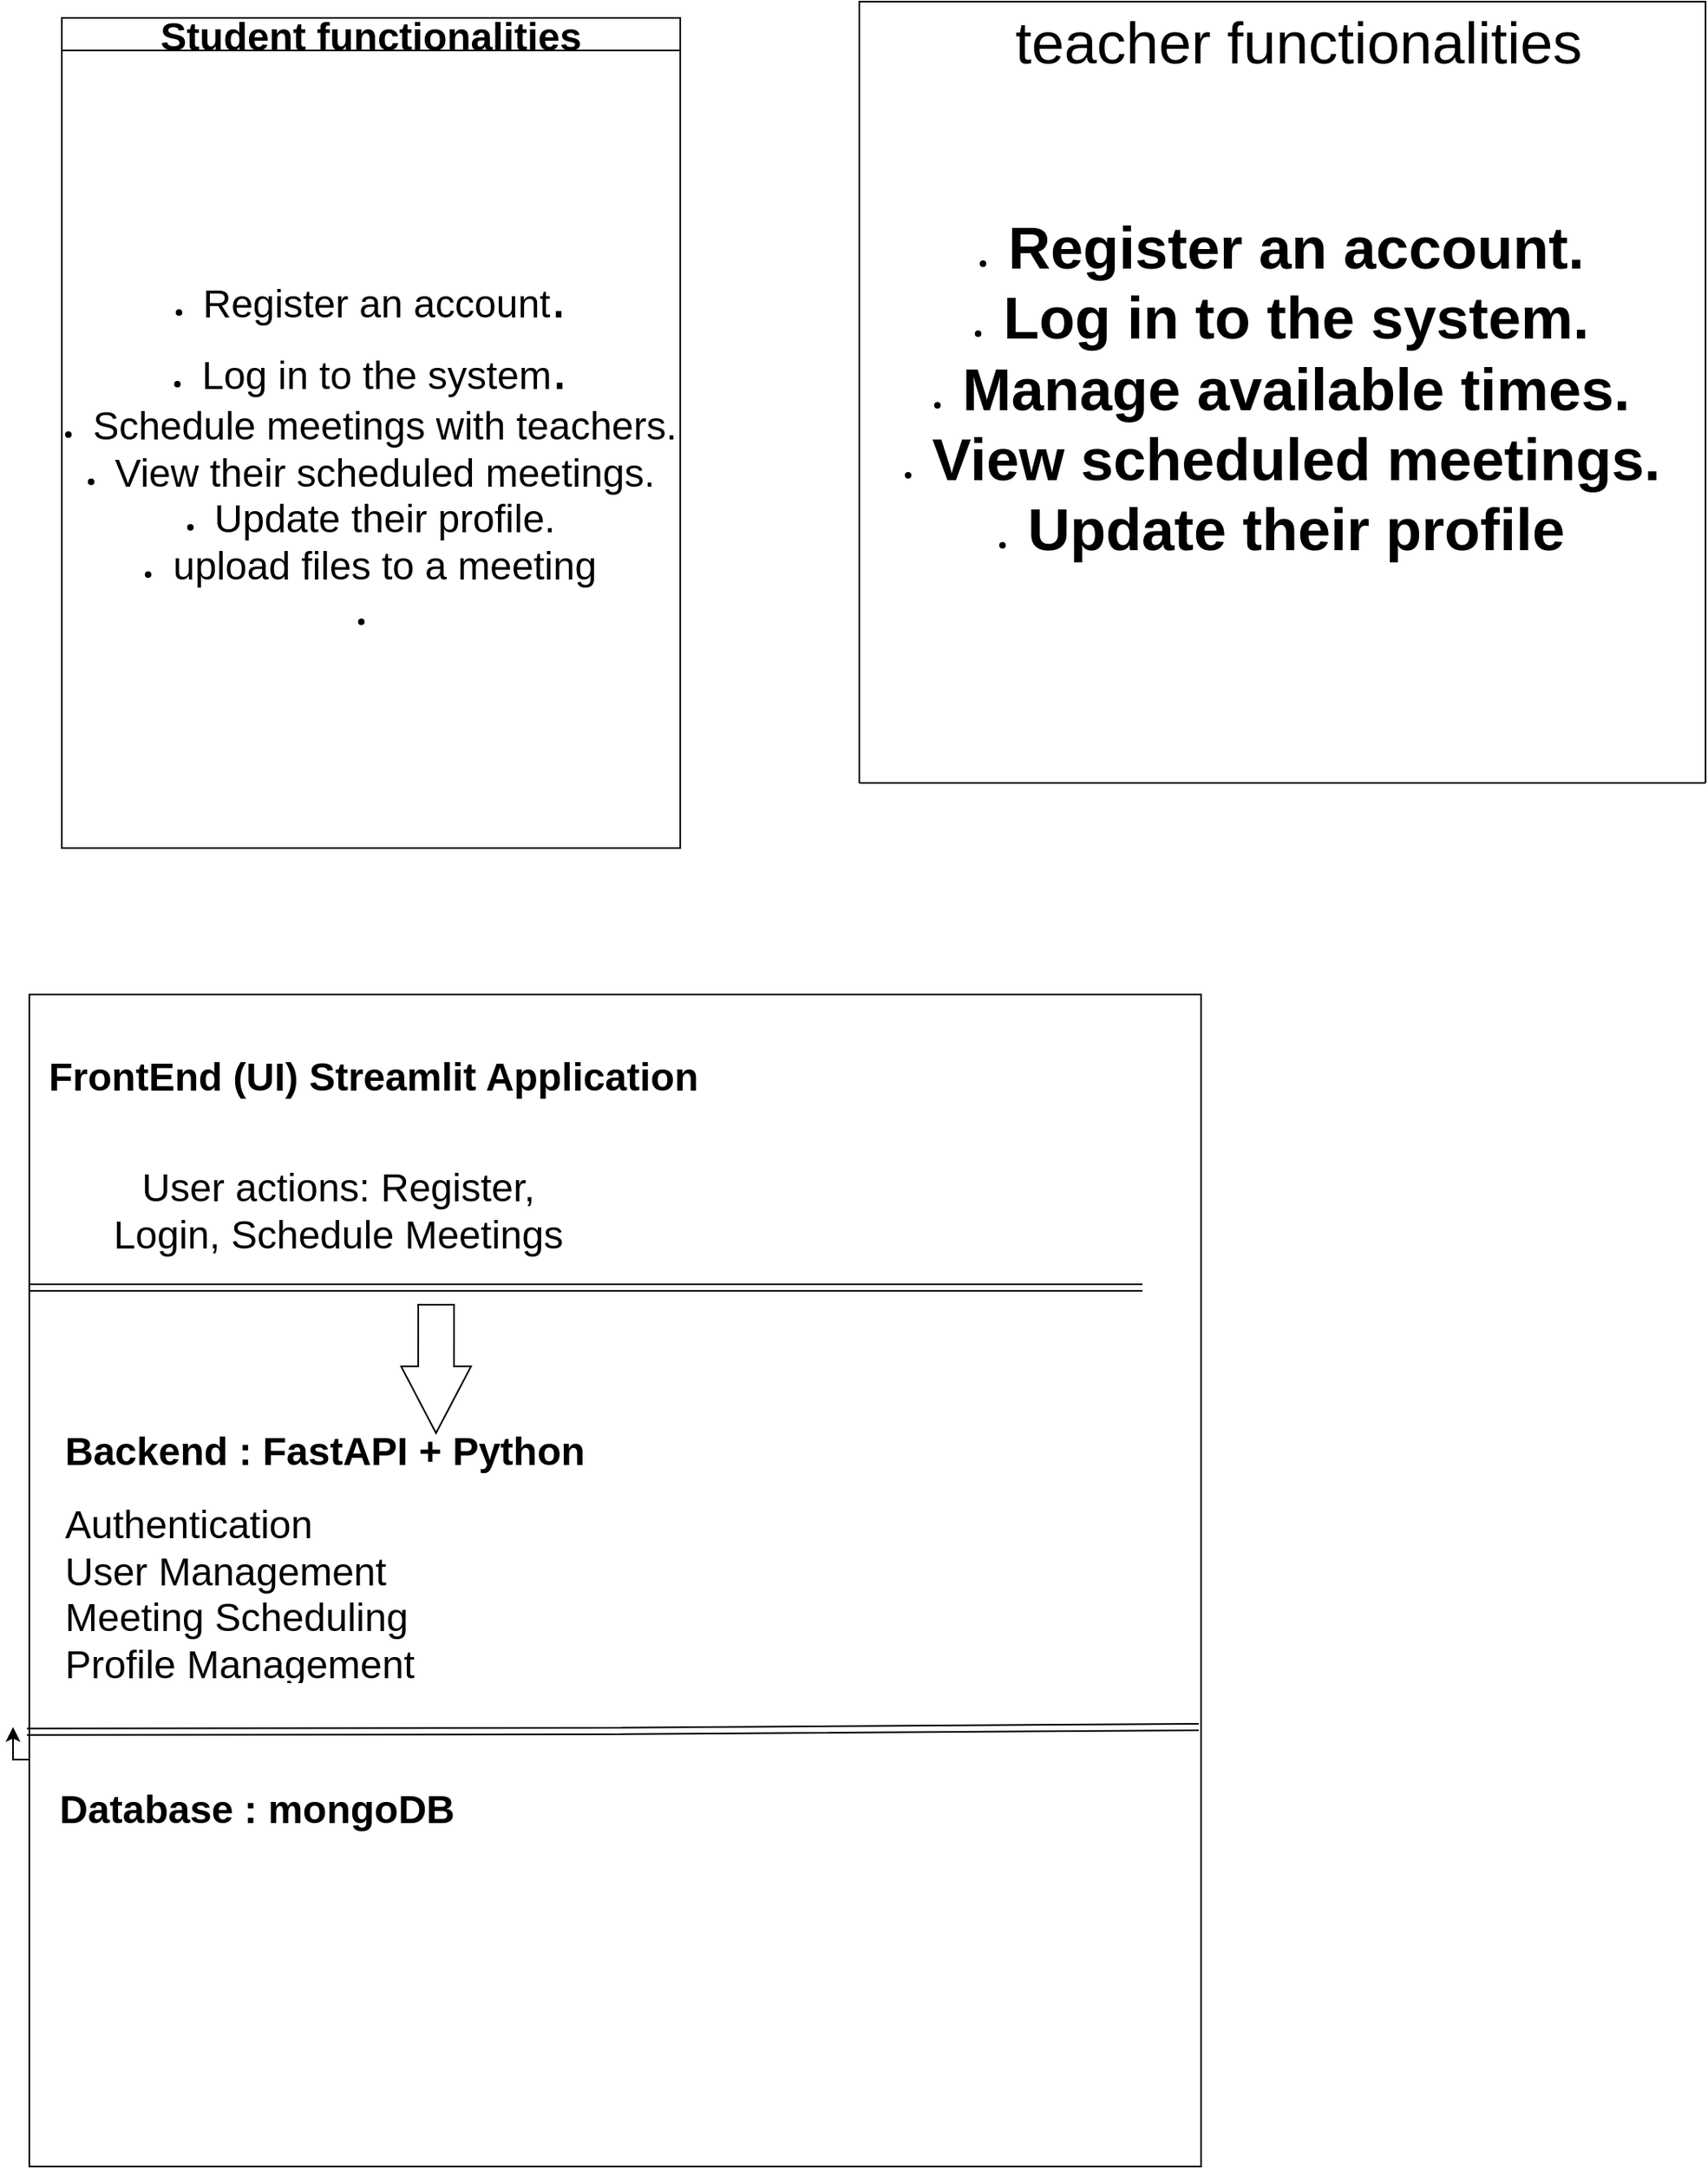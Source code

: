 <mxfile version="25.0.3">
  <diagram name="Page-1" id="9f46799a-70d6-7492-0946-bef42562c5a5">
    <mxGraphModel dx="2066" dy="1107" grid="1" gridSize="10" guides="1" tooltips="1" connect="1" arrows="1" fold="1" page="1" pageScale="1" pageWidth="1100" pageHeight="850" background="none" math="0" shadow="0">
      <root>
        <mxCell id="0" />
        <mxCell id="1" parent="0" />
        <mxCell id="sqjv3KcxAam_sozWtUgp-1" value="&lt;font style=&quot;font-size: 24px;&quot;&gt;Student functionalities&lt;/font&gt;" style="swimlane;whiteSpace=wrap;html=1;" vertex="1" parent="1">
          <mxGeometry x="80" y="30" width="380" height="510" as="geometry" />
        </mxCell>
        <mxCell id="sqjv3KcxAam_sozWtUgp-14" value="" style="edgeStyle=orthogonalEdgeStyle;rounded=0;orthogonalLoop=1;jettySize=auto;html=1;" edge="1" parent="sqjv3KcxAam_sozWtUgp-1" source="sqjv3KcxAam_sozWtUgp-12" target="sqjv3KcxAam_sozWtUgp-13">
          <mxGeometry relative="1" as="geometry" />
        </mxCell>
        <mxCell id="sqjv3KcxAam_sozWtUgp-12" value="Text" style="text;html=1;align=center;verticalAlign=middle;resizable=0;points=[];autosize=1;strokeColor=none;fillColor=none;" vertex="1" parent="sqjv3KcxAam_sozWtUgp-1">
          <mxGeometry x="145" y="140" width="50" height="30" as="geometry" />
        </mxCell>
        <mxCell id="sqjv3KcxAam_sozWtUgp-13" value="&lt;li&gt;&lt;font style=&quot;font-size: 24px;&quot;&gt;Register an account&lt;/font&gt;&lt;font style=&quot;font-size: 36px;&quot;&gt;.&lt;/font&gt;&lt;/li&gt;&lt;li&gt;&lt;font style=&quot;font-size: 24px;&quot;&gt;Log in to the system&lt;/font&gt;&lt;font style=&quot;font-size: 36px;&quot;&gt;.&lt;/font&gt;&lt;/li&gt;&lt;li&gt;&lt;font style=&quot;font-size: 24px;&quot;&gt;Schedule meetings with teachers.&lt;/font&gt;&lt;/li&gt;&lt;li&gt;&lt;font style=&quot;font-size: 24px;&quot;&gt;View their scheduled meetings.&lt;/font&gt;&lt;/li&gt;&lt;li&gt;&lt;font style=&quot;font-size: 24px;&quot;&gt;Update their profile.&lt;/font&gt;&lt;/li&gt;&lt;li&gt;&lt;font style=&quot;font-size: 24px;&quot;&gt;upload files to a meeting&lt;/font&gt;&lt;/li&gt;&lt;li&gt;&lt;font style=&quot;font-size: 24px;&quot;&gt;&lt;br&gt;&lt;/font&gt;&lt;/li&gt;" style="whiteSpace=wrap;html=1;" vertex="1" parent="sqjv3KcxAam_sozWtUgp-1">
          <mxGeometry y="20" width="380" height="490" as="geometry" />
        </mxCell>
        <mxCell id="sqjv3KcxAam_sozWtUgp-17" value="&lt;br&gt;&lt;li&gt;&lt;font style=&quot;font-size: 36px;&quot;&gt;Register an account.&lt;/font&gt;&lt;/li&gt;&lt;li&gt;&lt;font style=&quot;font-size: 36px;&quot;&gt;Log in to the system.&lt;/font&gt;&lt;/li&gt;&lt;li&gt;&lt;font style=&quot;font-size: 36px;&quot;&gt;Manage available times.&lt;/font&gt;&lt;/li&gt;&lt;li&gt;&lt;font style=&quot;font-size: 36px;&quot;&gt;View scheduled meetings.&lt;/font&gt;&lt;/li&gt;&lt;li&gt;&lt;font style=&quot;font-size: 36px;&quot;&gt;Update their profile&lt;/font&gt;&lt;/li&gt;&lt;font size=&quot;3&quot;&gt;&lt;br&gt;&lt;/font&gt;" style="swimlane;whiteSpace=wrap;html=1;startSize=480;" vertex="1" parent="1">
          <mxGeometry x="570" y="20" width="520" height="480" as="geometry">
            <mxRectangle x="570" y="20" width="200" height="480" as="alternateBounds" />
          </mxGeometry>
        </mxCell>
        <mxCell id="sqjv3KcxAam_sozWtUgp-18" value="&lt;font style=&quot;font-size: 36px;&quot;&gt;teacher functionalities&lt;/font&gt;" style="text;html=1;align=center;verticalAlign=middle;whiteSpace=wrap;rounded=0;" vertex="1" parent="sqjv3KcxAam_sozWtUgp-17">
          <mxGeometry x="80" y="10" width="380" height="30" as="geometry" />
        </mxCell>
        <mxCell id="sqjv3KcxAam_sozWtUgp-27" style="edgeStyle=orthogonalEdgeStyle;rounded=0;orthogonalLoop=1;jettySize=auto;html=1;exitX=0;exitY=0.75;exitDx=0;exitDy=0;" edge="1" parent="1" source="sqjv3KcxAam_sozWtUgp-19">
          <mxGeometry relative="1" as="geometry">
            <mxPoint x="50" y="1080" as="targetPoint" />
            <Array as="points">
              <mxPoint x="60" y="1100" />
              <mxPoint x="50" y="1100" />
            </Array>
          </mxGeometry>
        </mxCell>
        <mxCell id="sqjv3KcxAam_sozWtUgp-19" value="" style="whiteSpace=wrap;html=1;aspect=fixed;" vertex="1" parent="1">
          <mxGeometry x="60" y="630" width="720" height="720" as="geometry" />
        </mxCell>
        <mxCell id="sqjv3KcxAam_sozWtUgp-21" value="&lt;h1 style=&quot;margin-top: 0px;&quot;&gt;FrontEnd (UI) Streamlit Application&lt;/h1&gt;&lt;p&gt;&lt;br&gt;&lt;/p&gt;" style="text;html=1;whiteSpace=wrap;overflow=hidden;rounded=0;" vertex="1" parent="1">
          <mxGeometry x="70" y="660" width="430" height="40" as="geometry" />
        </mxCell>
        <mxCell id="sqjv3KcxAam_sozWtUgp-22" value="&lt;font style=&quot;font-size: 24px;&quot;&gt;User actions:&amp;nbsp;Register, Login, Schedule Meetings&lt;/font&gt;" style="text;html=1;align=center;verticalAlign=middle;whiteSpace=wrap;rounded=0;" vertex="1" parent="1">
          <mxGeometry x="100" y="715" width="300" height="95" as="geometry" />
        </mxCell>
        <mxCell id="sqjv3KcxAam_sozWtUgp-23" value="" style="shape=link;html=1;rounded=0;exitX=0.023;exitY=0.591;exitDx=0;exitDy=0;exitPerimeter=0;" edge="1" parent="1">
          <mxGeometry width="100" relative="1" as="geometry">
            <mxPoint x="60.0" y="810" as="sourcePoint" />
            <mxPoint x="744" y="810" as="targetPoint" />
            <Array as="points" />
          </mxGeometry>
        </mxCell>
        <mxCell id="sqjv3KcxAam_sozWtUgp-24" value="" style="shape=flexArrow;endArrow=classic;html=1;rounded=0;width=22;endSize=13.33;entryX=0.568;entryY=0.727;entryDx=0;entryDy=0;entryPerimeter=0;" edge="1" parent="1">
          <mxGeometry width="50" height="50" relative="1" as="geometry">
            <mxPoint x="310" y="820" as="sourcePoint" />
            <mxPoint x="309.92" y="899.88" as="targetPoint" />
          </mxGeometry>
        </mxCell>
        <mxCell id="sqjv3KcxAam_sozWtUgp-25" value="&lt;h1 style=&quot;margin-top: 0px;&quot;&gt;Backend : FastAPI + Python&amp;nbsp;&lt;/h1&gt;&lt;div&gt;&lt;font style=&quot;font-size: 24px;&quot;&gt;Authentication&lt;/font&gt;&lt;/div&gt;&lt;div&gt;&lt;font style=&quot;font-size: 24px;&quot;&gt;User Management&lt;/font&gt;&lt;/div&gt;&lt;div&gt;&lt;font style=&quot;font-size: 24px;&quot;&gt;Meeting Scheduling&lt;/font&gt;&lt;/div&gt;&lt;div&gt;&lt;font style=&quot;font-size: 24px;&quot;&gt;Profile Management&amp;nbsp;&lt;/font&gt;&lt;/div&gt;&lt;div&gt;&lt;br&gt;&lt;/div&gt;&lt;div&gt;&lt;br&gt;&lt;/div&gt;" style="text;html=1;whiteSpace=wrap;overflow=hidden;rounded=0;" vertex="1" parent="1">
          <mxGeometry x="80" y="890" width="550" height="160" as="geometry" />
        </mxCell>
        <mxCell id="sqjv3KcxAam_sozWtUgp-30" value="" style="shape=link;html=1;rounded=0;entryX=0.998;entryY=0.791;entryDx=0;entryDy=0;entryPerimeter=0;exitX=-0.002;exitY=0.795;exitDx=0;exitDy=0;exitPerimeter=0;" edge="1" parent="1">
          <mxGeometry width="100" relative="1" as="geometry">
            <mxPoint x="58.56" y="1082.88" as="sourcePoint" />
            <mxPoint x="778.56" y="1080" as="targetPoint" />
            <Array as="points">
              <mxPoint x="400" y="1082.48" />
            </Array>
          </mxGeometry>
        </mxCell>
        <mxCell id="sqjv3KcxAam_sozWtUgp-31" value="&lt;h1 style=&quot;margin-top: 0px;&quot;&gt;&amp;nbsp;Database : mongoDB&lt;/h1&gt;" style="text;html=1;whiteSpace=wrap;overflow=hidden;rounded=0;" vertex="1" parent="1">
          <mxGeometry x="70" y="1110" width="590" height="120" as="geometry" />
        </mxCell>
      </root>
    </mxGraphModel>
  </diagram>
</mxfile>
